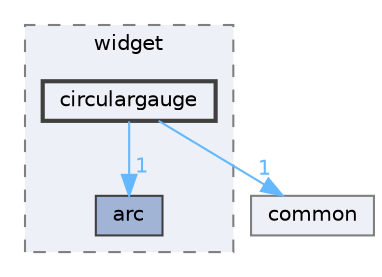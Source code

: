 digraph "C:/microchip/harmony3/gfx/middleware/legato/library/src/gfx/legato/widget/circulargauge"
{
 // INTERACTIVE_SVG=YES
 // LATEX_PDF_SIZE
  bgcolor="transparent";
  edge [fontname=Helvetica,fontsize=10,labelfontname=Helvetica,labelfontsize=10];
  node [fontname=Helvetica,fontsize=10,shape=box,height=0.2,width=0.4];
  compound=true
  subgraph clusterdir_139e39c2cbbb9c4d4856e374ea12d038 {
    graph [ bgcolor="#edf0f7", pencolor="grey50", label="widget", fontname=Helvetica,fontsize=10 style="filled,dashed", URL="dir_139e39c2cbbb9c4d4856e374ea12d038.html",tooltip=""]
  dir_ea796a184f8dd67c3a4a1810276d9c0a [label="arc", fillcolor="#a2b4d6", color="grey25", style="filled", URL="dir_ea796a184f8dd67c3a4a1810276d9c0a.html",tooltip=""];
  dir_e59d3e6b124369ea14f72f7c598e40c4 [label="circulargauge", fillcolor="#edf0f7", color="grey25", style="filled,bold", URL="dir_e59d3e6b124369ea14f72f7c598e40c4.html",tooltip=""];
  }
  dir_b3f224f181338695a4734ca3080f2eb5 [label="common", fillcolor="#edf0f7", color="grey50", style="filled", URL="dir_b3f224f181338695a4734ca3080f2eb5.html",tooltip=""];
  dir_e59d3e6b124369ea14f72f7c598e40c4->dir_b3f224f181338695a4734ca3080f2eb5 [headlabel="1", labeldistance=1.5 headhref="dir_000009_000011.html" color="steelblue1" fontcolor="steelblue1"];
  dir_e59d3e6b124369ea14f72f7c598e40c4->dir_ea796a184f8dd67c3a4a1810276d9c0a [headlabel="1", labeldistance=1.5 headhref="dir_000009_000001.html" color="steelblue1" fontcolor="steelblue1"];
}
